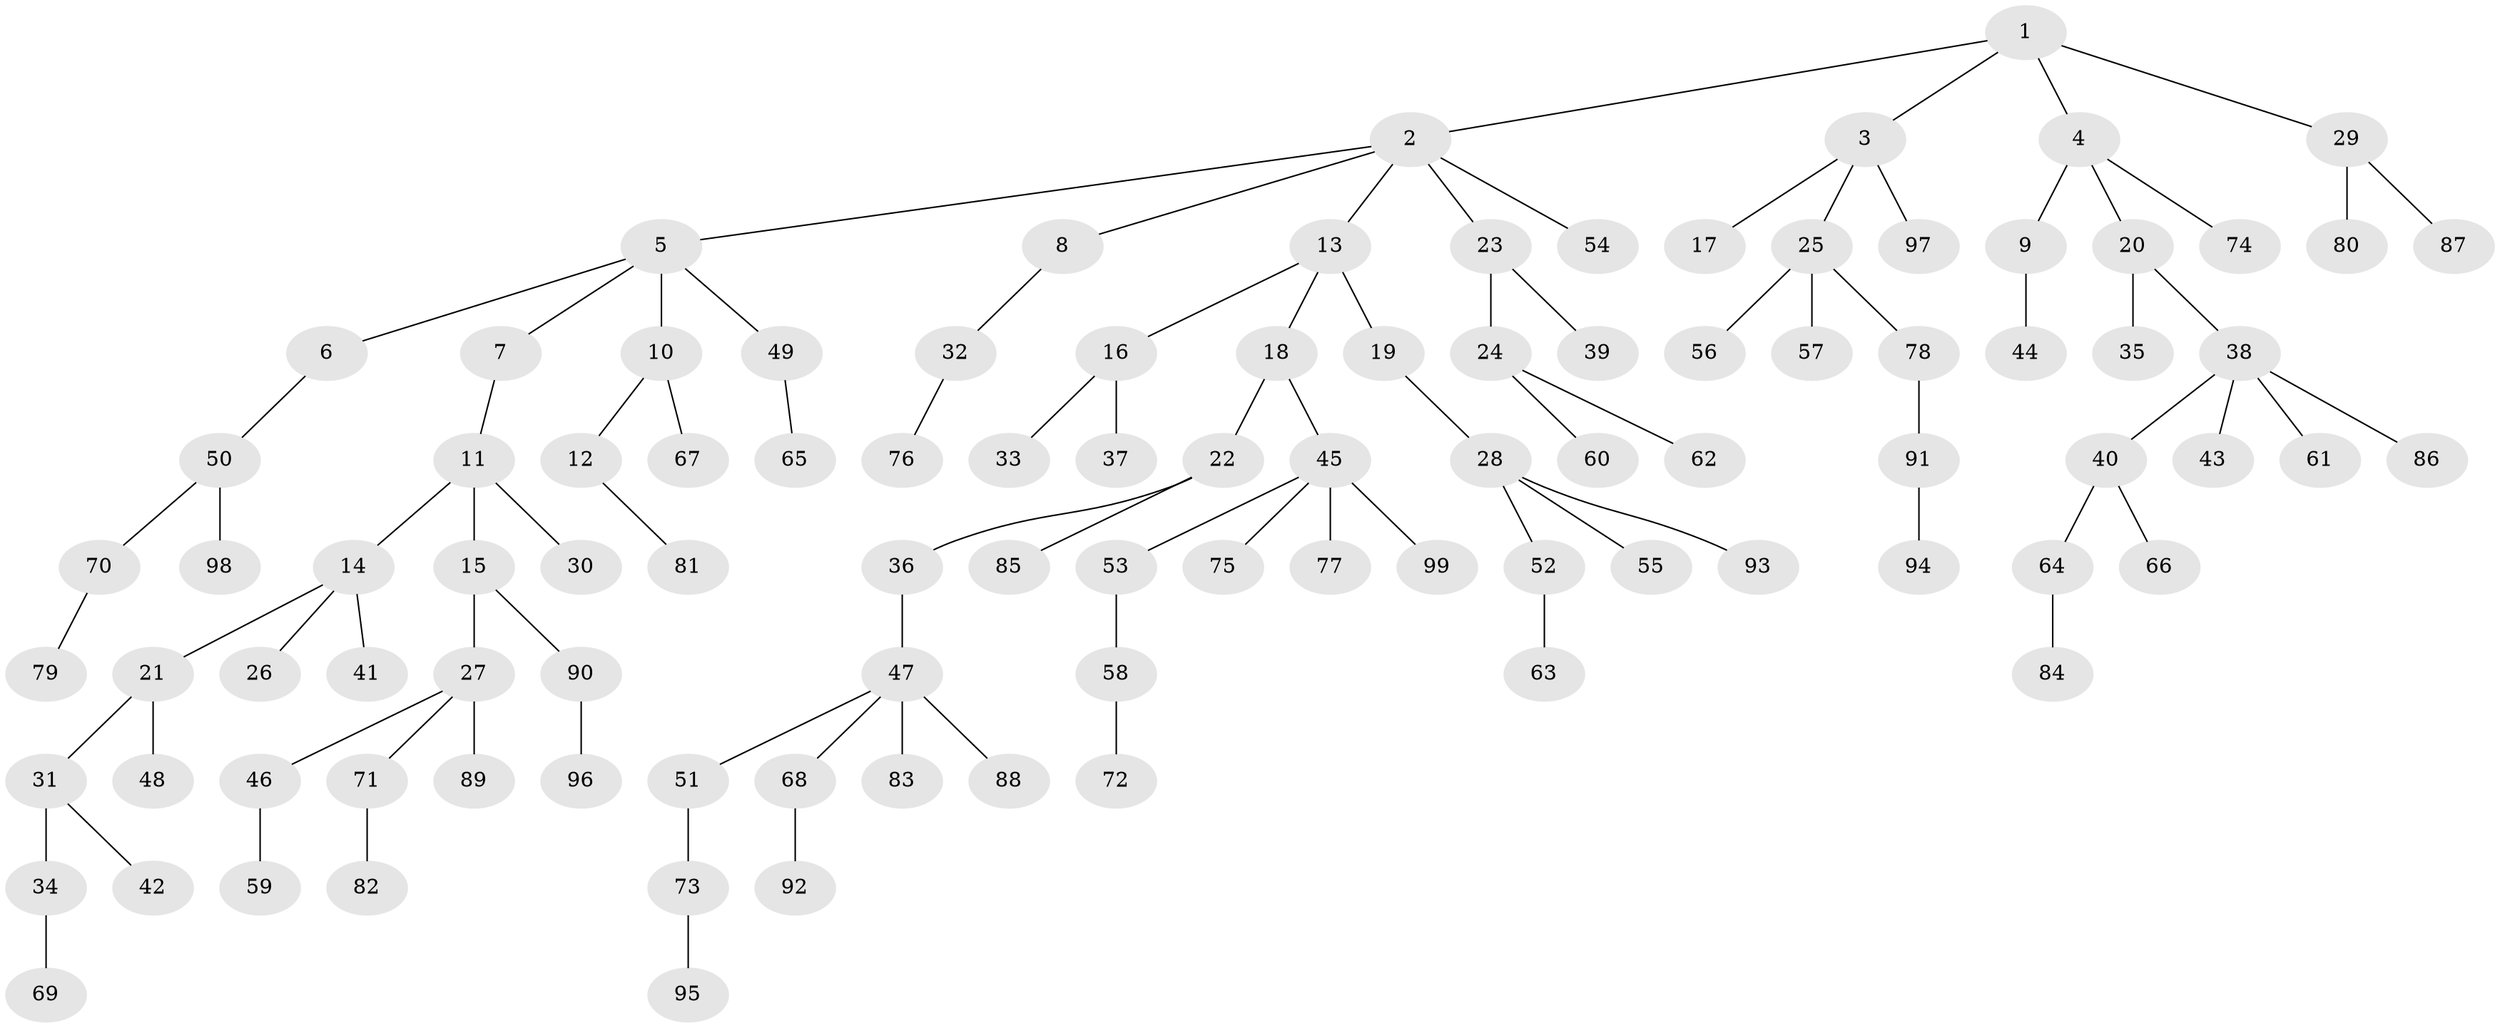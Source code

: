 // Generated by graph-tools (version 1.1) at 2025/26/03/09/25 03:26:25]
// undirected, 99 vertices, 98 edges
graph export_dot {
graph [start="1"]
  node [color=gray90,style=filled];
  1;
  2;
  3;
  4;
  5;
  6;
  7;
  8;
  9;
  10;
  11;
  12;
  13;
  14;
  15;
  16;
  17;
  18;
  19;
  20;
  21;
  22;
  23;
  24;
  25;
  26;
  27;
  28;
  29;
  30;
  31;
  32;
  33;
  34;
  35;
  36;
  37;
  38;
  39;
  40;
  41;
  42;
  43;
  44;
  45;
  46;
  47;
  48;
  49;
  50;
  51;
  52;
  53;
  54;
  55;
  56;
  57;
  58;
  59;
  60;
  61;
  62;
  63;
  64;
  65;
  66;
  67;
  68;
  69;
  70;
  71;
  72;
  73;
  74;
  75;
  76;
  77;
  78;
  79;
  80;
  81;
  82;
  83;
  84;
  85;
  86;
  87;
  88;
  89;
  90;
  91;
  92;
  93;
  94;
  95;
  96;
  97;
  98;
  99;
  1 -- 2;
  1 -- 3;
  1 -- 4;
  1 -- 29;
  2 -- 5;
  2 -- 8;
  2 -- 13;
  2 -- 23;
  2 -- 54;
  3 -- 17;
  3 -- 25;
  3 -- 97;
  4 -- 9;
  4 -- 20;
  4 -- 74;
  5 -- 6;
  5 -- 7;
  5 -- 10;
  5 -- 49;
  6 -- 50;
  7 -- 11;
  8 -- 32;
  9 -- 44;
  10 -- 12;
  10 -- 67;
  11 -- 14;
  11 -- 15;
  11 -- 30;
  12 -- 81;
  13 -- 16;
  13 -- 18;
  13 -- 19;
  14 -- 21;
  14 -- 26;
  14 -- 41;
  15 -- 27;
  15 -- 90;
  16 -- 33;
  16 -- 37;
  18 -- 22;
  18 -- 45;
  19 -- 28;
  20 -- 35;
  20 -- 38;
  21 -- 31;
  21 -- 48;
  22 -- 36;
  22 -- 85;
  23 -- 24;
  23 -- 39;
  24 -- 60;
  24 -- 62;
  25 -- 56;
  25 -- 57;
  25 -- 78;
  27 -- 46;
  27 -- 71;
  27 -- 89;
  28 -- 52;
  28 -- 55;
  28 -- 93;
  29 -- 80;
  29 -- 87;
  31 -- 34;
  31 -- 42;
  32 -- 76;
  34 -- 69;
  36 -- 47;
  38 -- 40;
  38 -- 43;
  38 -- 61;
  38 -- 86;
  40 -- 64;
  40 -- 66;
  45 -- 53;
  45 -- 75;
  45 -- 77;
  45 -- 99;
  46 -- 59;
  47 -- 51;
  47 -- 68;
  47 -- 83;
  47 -- 88;
  49 -- 65;
  50 -- 70;
  50 -- 98;
  51 -- 73;
  52 -- 63;
  53 -- 58;
  58 -- 72;
  64 -- 84;
  68 -- 92;
  70 -- 79;
  71 -- 82;
  73 -- 95;
  78 -- 91;
  90 -- 96;
  91 -- 94;
}
